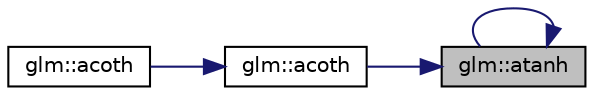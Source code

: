 digraph "glm::atanh"
{
 // LATEX_PDF_SIZE
  edge [fontname="Helvetica",fontsize="10",labelfontname="Helvetica",labelfontsize="10"];
  node [fontname="Helvetica",fontsize="10",shape=record];
  rankdir="RL";
  Node1 [label="glm::atanh",height=0.2,width=0.4,color="black", fillcolor="grey75", style="filled", fontcolor="black",tooltip=" "];
  Node1 -> Node2 [dir="back",color="midnightblue",fontsize="10",style="solid",fontname="Helvetica"];
  Node2 [label="glm::acoth",height=0.2,width=0.4,color="black", fillcolor="white", style="filled",URL="$group__gtc__reciprocal.html#gafaca98a7100170db8841f446282debfa",tooltip=" "];
  Node2 -> Node3 [dir="back",color="midnightblue",fontsize="10",style="solid",fontname="Helvetica"];
  Node3 [label="glm::acoth",height=0.2,width=0.4,color="black", fillcolor="white", style="filled",URL="$namespaceglm.html#a51bfb25efbc539ee80486ea96690359a",tooltip=" "];
  Node1 -> Node1 [dir="back",color="midnightblue",fontsize="10",style="solid",fontname="Helvetica"];
}
